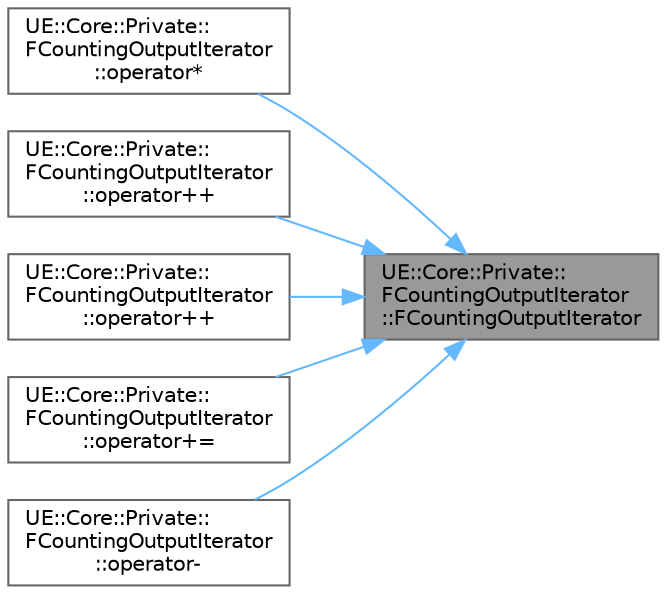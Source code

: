 digraph "UE::Core::Private::FCountingOutputIterator::FCountingOutputIterator"
{
 // INTERACTIVE_SVG=YES
 // LATEX_PDF_SIZE
  bgcolor="transparent";
  edge [fontname=Helvetica,fontsize=10,labelfontname=Helvetica,labelfontsize=10];
  node [fontname=Helvetica,fontsize=10,shape=box,height=0.2,width=0.4];
  rankdir="RL";
  Node1 [id="Node000001",label="UE::Core::Private::\lFCountingOutputIterator\l::FCountingOutputIterator",height=0.2,width=0.4,color="gray40", fillcolor="grey60", style="filled", fontcolor="black",tooltip=" "];
  Node1 -> Node2 [id="edge1_Node000001_Node000002",dir="back",color="steelblue1",style="solid",tooltip=" "];
  Node2 [id="Node000002",label="UE::Core::Private::\lFCountingOutputIterator\l::operator*",height=0.2,width=0.4,color="grey40", fillcolor="white", style="filled",URL="$df/dcb/structUE_1_1Core_1_1Private_1_1FCountingOutputIterator.html#ac7b56bc59c1561fc683c0493ce9b9ca4",tooltip=" "];
  Node1 -> Node3 [id="edge2_Node000001_Node000003",dir="back",color="steelblue1",style="solid",tooltip=" "];
  Node3 [id="Node000003",label="UE::Core::Private::\lFCountingOutputIterator\l::operator++",height=0.2,width=0.4,color="grey40", fillcolor="white", style="filled",URL="$df/dcb/structUE_1_1Core_1_1Private_1_1FCountingOutputIterator.html#a451c6830b11029ae90c8a43c107451e5",tooltip=" "];
  Node1 -> Node4 [id="edge3_Node000001_Node000004",dir="back",color="steelblue1",style="solid",tooltip=" "];
  Node4 [id="Node000004",label="UE::Core::Private::\lFCountingOutputIterator\l::operator++",height=0.2,width=0.4,color="grey40", fillcolor="white", style="filled",URL="$df/dcb/structUE_1_1Core_1_1Private_1_1FCountingOutputIterator.html#ae7e1c31b36915b16d3da5dca862aed39",tooltip=" "];
  Node1 -> Node5 [id="edge4_Node000001_Node000005",dir="back",color="steelblue1",style="solid",tooltip=" "];
  Node5 [id="Node000005",label="UE::Core::Private::\lFCountingOutputIterator\l::operator+=",height=0.2,width=0.4,color="grey40", fillcolor="white", style="filled",URL="$df/dcb/structUE_1_1Core_1_1Private_1_1FCountingOutputIterator.html#aa30f362404d556de4483d8c3291ea0cc",tooltip=" "];
  Node1 -> Node6 [id="edge5_Node000001_Node000006",dir="back",color="steelblue1",style="solid",tooltip=" "];
  Node6 [id="Node000006",label="UE::Core::Private::\lFCountingOutputIterator\l::operator-",height=0.2,width=0.4,color="grey40", fillcolor="white", style="filled",URL="$df/dcb/structUE_1_1Core_1_1Private_1_1FCountingOutputIterator.html#aa1ae0e813b5a061dbe921d118f4e64ae",tooltip=" "];
}
